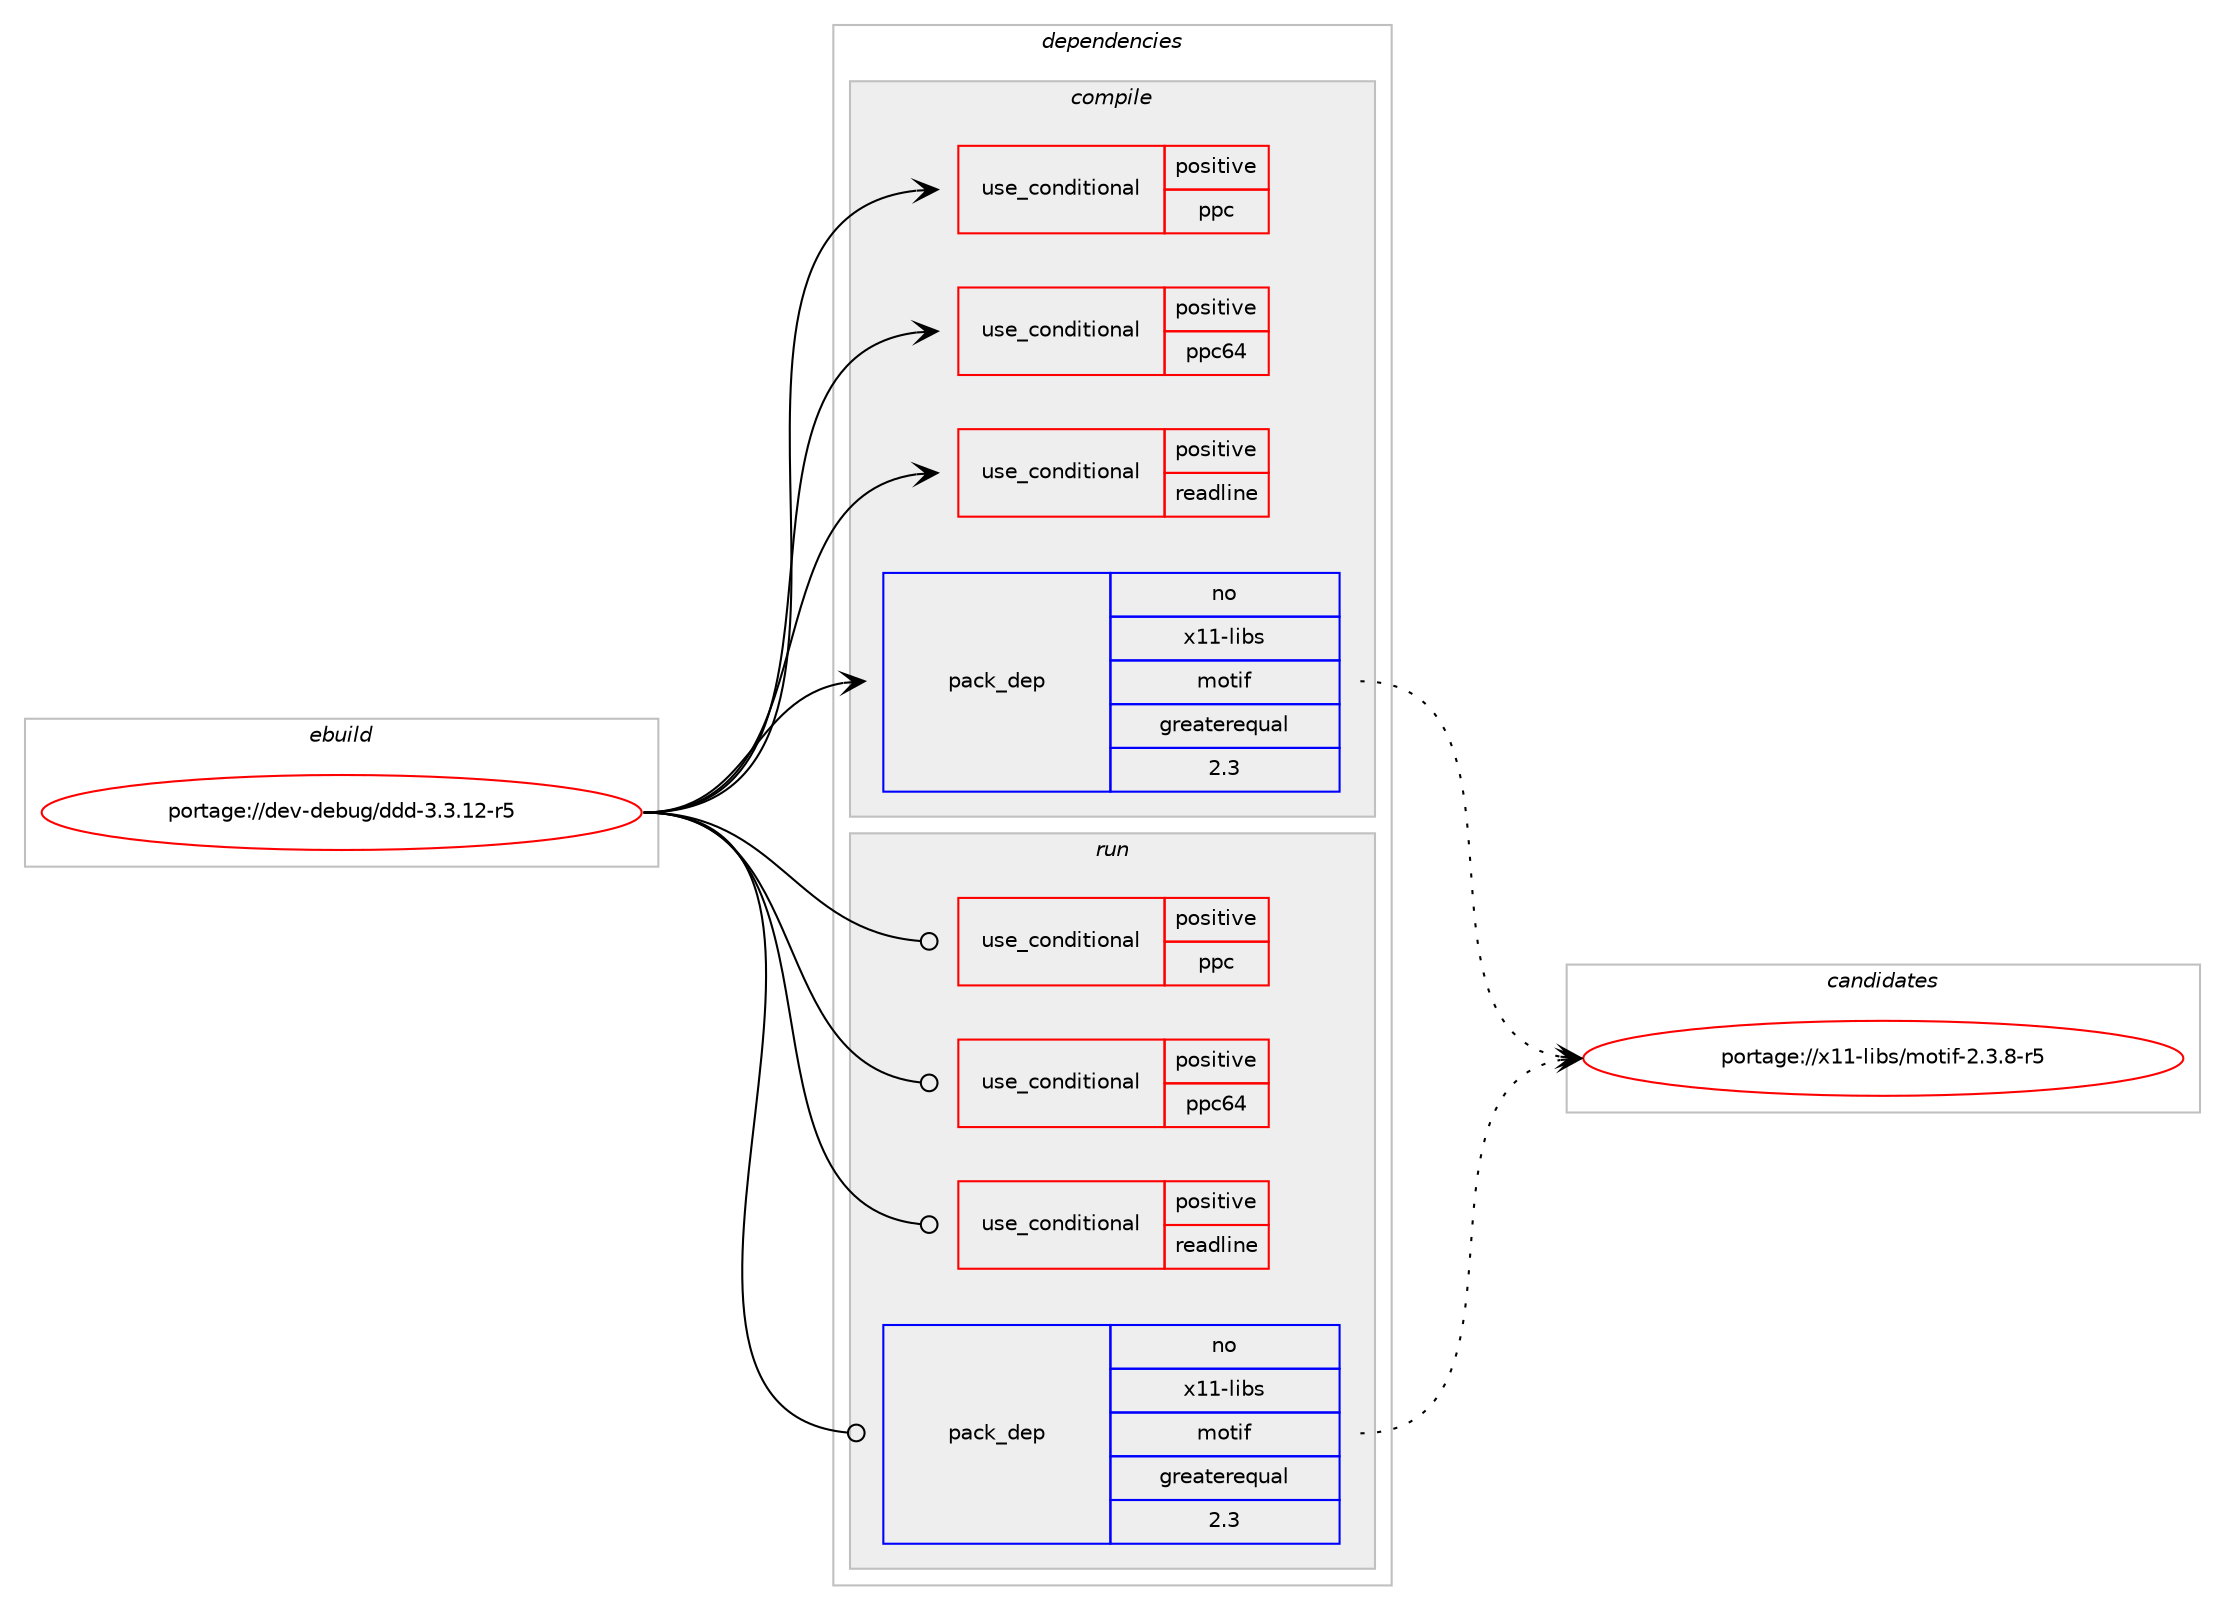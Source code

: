 digraph prolog {

# *************
# Graph options
# *************

newrank=true;
concentrate=true;
compound=true;
graph [rankdir=LR,fontname=Helvetica,fontsize=10,ranksep=1.5];#, ranksep=2.5, nodesep=0.2];
edge  [arrowhead=vee];
node  [fontname=Helvetica,fontsize=10];

# **********
# The ebuild
# **********

subgraph cluster_leftcol {
color=gray;
rank=same;
label=<<i>ebuild</i>>;
id [label="portage://dev-debug/ddd-3.3.12-r5", color=red, width=4, href="../dev-debug/ddd-3.3.12-r5.svg"];
}

# ****************
# The dependencies
# ****************

subgraph cluster_midcol {
color=gray;
label=<<i>dependencies</i>>;
subgraph cluster_compile {
fillcolor="#eeeeee";
style=filled;
label=<<i>compile</i>>;
subgraph cond18402 {
dependency32428 [label=<<TABLE BORDER="0" CELLBORDER="1" CELLSPACING="0" CELLPADDING="4"><TR><TD ROWSPAN="3" CELLPADDING="10">use_conditional</TD></TR><TR><TD>positive</TD></TR><TR><TD>ppc</TD></TR></TABLE>>, shape=none, color=red];
# *** BEGIN UNKNOWN DEPENDENCY TYPE (TODO) ***
# dependency32428 -> package_dependency(portage://dev-debug/ddd-3.3.12-r5,install,no,dev-libs,elfutils,none,[,,],[],[])
# *** END UNKNOWN DEPENDENCY TYPE (TODO) ***

}
id:e -> dependency32428:w [weight=20,style="solid",arrowhead="vee"];
subgraph cond18403 {
dependency32429 [label=<<TABLE BORDER="0" CELLBORDER="1" CELLSPACING="0" CELLPADDING="4"><TR><TD ROWSPAN="3" CELLPADDING="10">use_conditional</TD></TR><TR><TD>positive</TD></TR><TR><TD>ppc64</TD></TR></TABLE>>, shape=none, color=red];
# *** BEGIN UNKNOWN DEPENDENCY TYPE (TODO) ***
# dependency32429 -> package_dependency(portage://dev-debug/ddd-3.3.12-r5,install,no,dev-libs,elfutils,none,[,,],[],[])
# *** END UNKNOWN DEPENDENCY TYPE (TODO) ***

}
id:e -> dependency32429:w [weight=20,style="solid",arrowhead="vee"];
subgraph cond18404 {
dependency32430 [label=<<TABLE BORDER="0" CELLBORDER="1" CELLSPACING="0" CELLPADDING="4"><TR><TD ROWSPAN="3" CELLPADDING="10">use_conditional</TD></TR><TR><TD>positive</TD></TR><TR><TD>readline</TD></TR></TABLE>>, shape=none, color=red];
# *** BEGIN UNKNOWN DEPENDENCY TYPE (TODO) ***
# dependency32430 -> package_dependency(portage://dev-debug/ddd-3.3.12-r5,install,no,sys-libs,readline,none,[,,],any_same_slot,[])
# *** END UNKNOWN DEPENDENCY TYPE (TODO) ***

}
id:e -> dependency32430:w [weight=20,style="solid",arrowhead="vee"];
# *** BEGIN UNKNOWN DEPENDENCY TYPE (TODO) ***
# id -> package_dependency(portage://dev-debug/ddd-3.3.12-r5,install,no,dev-debug,gdb,none,[,,],[],[])
# *** END UNKNOWN DEPENDENCY TYPE (TODO) ***

# *** BEGIN UNKNOWN DEPENDENCY TYPE (TODO) ***
# id -> package_dependency(portage://dev-debug/ddd-3.3.12-r5,install,no,sys-libs,ncurses,none,[,,],any_same_slot,[])
# *** END UNKNOWN DEPENDENCY TYPE (TODO) ***

# *** BEGIN UNKNOWN DEPENDENCY TYPE (TODO) ***
# id -> package_dependency(portage://dev-debug/ddd-3.3.12-r5,install,no,x11-base,xorg-proto,none,[,,],[],[])
# *** END UNKNOWN DEPENDENCY TYPE (TODO) ***

# *** BEGIN UNKNOWN DEPENDENCY TYPE (TODO) ***
# id -> package_dependency(portage://dev-debug/ddd-3.3.12-r5,install,no,x11-libs,libX11,none,[,,],[],[])
# *** END UNKNOWN DEPENDENCY TYPE (TODO) ***

# *** BEGIN UNKNOWN DEPENDENCY TYPE (TODO) ***
# id -> package_dependency(portage://dev-debug/ddd-3.3.12-r5,install,no,x11-libs,libXaw,none,[,,],[],[])
# *** END UNKNOWN DEPENDENCY TYPE (TODO) ***

# *** BEGIN UNKNOWN DEPENDENCY TYPE (TODO) ***
# id -> package_dependency(portage://dev-debug/ddd-3.3.12-r5,install,no,x11-libs,libXmu,none,[,,],[],[])
# *** END UNKNOWN DEPENDENCY TYPE (TODO) ***

# *** BEGIN UNKNOWN DEPENDENCY TYPE (TODO) ***
# id -> package_dependency(portage://dev-debug/ddd-3.3.12-r5,install,no,x11-libs,libXpm,none,[,,],[],[])
# *** END UNKNOWN DEPENDENCY TYPE (TODO) ***

# *** BEGIN UNKNOWN DEPENDENCY TYPE (TODO) ***
# id -> package_dependency(portage://dev-debug/ddd-3.3.12-r5,install,no,x11-libs,libXt,none,[,,],[],[])
# *** END UNKNOWN DEPENDENCY TYPE (TODO) ***

subgraph pack13107 {
dependency32431 [label=<<TABLE BORDER="0" CELLBORDER="1" CELLSPACING="0" CELLPADDING="4" WIDTH="220"><TR><TD ROWSPAN="6" CELLPADDING="30">pack_dep</TD></TR><TR><TD WIDTH="110">no</TD></TR><TR><TD>x11-libs</TD></TR><TR><TD>motif</TD></TR><TR><TD>greaterequal</TD></TR><TR><TD>2.3</TD></TR></TABLE>>, shape=none, color=blue];
}
id:e -> dependency32431:w [weight=20,style="solid",arrowhead="vee"];
}
subgraph cluster_compileandrun {
fillcolor="#eeeeee";
style=filled;
label=<<i>compile and run</i>>;
}
subgraph cluster_run {
fillcolor="#eeeeee";
style=filled;
label=<<i>run</i>>;
subgraph cond18405 {
dependency32432 [label=<<TABLE BORDER="0" CELLBORDER="1" CELLSPACING="0" CELLPADDING="4"><TR><TD ROWSPAN="3" CELLPADDING="10">use_conditional</TD></TR><TR><TD>positive</TD></TR><TR><TD>ppc</TD></TR></TABLE>>, shape=none, color=red];
# *** BEGIN UNKNOWN DEPENDENCY TYPE (TODO) ***
# dependency32432 -> package_dependency(portage://dev-debug/ddd-3.3.12-r5,run,no,dev-libs,elfutils,none,[,,],[],[])
# *** END UNKNOWN DEPENDENCY TYPE (TODO) ***

}
id:e -> dependency32432:w [weight=20,style="solid",arrowhead="odot"];
subgraph cond18406 {
dependency32433 [label=<<TABLE BORDER="0" CELLBORDER="1" CELLSPACING="0" CELLPADDING="4"><TR><TD ROWSPAN="3" CELLPADDING="10">use_conditional</TD></TR><TR><TD>positive</TD></TR><TR><TD>ppc64</TD></TR></TABLE>>, shape=none, color=red];
# *** BEGIN UNKNOWN DEPENDENCY TYPE (TODO) ***
# dependency32433 -> package_dependency(portage://dev-debug/ddd-3.3.12-r5,run,no,dev-libs,elfutils,none,[,,],[],[])
# *** END UNKNOWN DEPENDENCY TYPE (TODO) ***

}
id:e -> dependency32433:w [weight=20,style="solid",arrowhead="odot"];
subgraph cond18407 {
dependency32434 [label=<<TABLE BORDER="0" CELLBORDER="1" CELLSPACING="0" CELLPADDING="4"><TR><TD ROWSPAN="3" CELLPADDING="10">use_conditional</TD></TR><TR><TD>positive</TD></TR><TR><TD>readline</TD></TR></TABLE>>, shape=none, color=red];
# *** BEGIN UNKNOWN DEPENDENCY TYPE (TODO) ***
# dependency32434 -> package_dependency(portage://dev-debug/ddd-3.3.12-r5,run,no,sys-libs,readline,none,[,,],any_same_slot,[])
# *** END UNKNOWN DEPENDENCY TYPE (TODO) ***

}
id:e -> dependency32434:w [weight=20,style="solid",arrowhead="odot"];
# *** BEGIN UNKNOWN DEPENDENCY TYPE (TODO) ***
# id -> package_dependency(portage://dev-debug/ddd-3.3.12-r5,run,no,dev-debug,gdb,none,[,,],[],[])
# *** END UNKNOWN DEPENDENCY TYPE (TODO) ***

# *** BEGIN UNKNOWN DEPENDENCY TYPE (TODO) ***
# id -> package_dependency(portage://dev-debug/ddd-3.3.12-r5,run,no,sys-libs,ncurses,none,[,,],any_same_slot,[])
# *** END UNKNOWN DEPENDENCY TYPE (TODO) ***

# *** BEGIN UNKNOWN DEPENDENCY TYPE (TODO) ***
# id -> package_dependency(portage://dev-debug/ddd-3.3.12-r5,run,no,x11-apps,xfontsel,none,[,,],[],[])
# *** END UNKNOWN DEPENDENCY TYPE (TODO) ***

# *** BEGIN UNKNOWN DEPENDENCY TYPE (TODO) ***
# id -> package_dependency(portage://dev-debug/ddd-3.3.12-r5,run,no,x11-libs,libX11,none,[,,],[],[])
# *** END UNKNOWN DEPENDENCY TYPE (TODO) ***

# *** BEGIN UNKNOWN DEPENDENCY TYPE (TODO) ***
# id -> package_dependency(portage://dev-debug/ddd-3.3.12-r5,run,no,x11-libs,libXaw,none,[,,],[],[])
# *** END UNKNOWN DEPENDENCY TYPE (TODO) ***

# *** BEGIN UNKNOWN DEPENDENCY TYPE (TODO) ***
# id -> package_dependency(portage://dev-debug/ddd-3.3.12-r5,run,no,x11-libs,libXmu,none,[,,],[],[])
# *** END UNKNOWN DEPENDENCY TYPE (TODO) ***

# *** BEGIN UNKNOWN DEPENDENCY TYPE (TODO) ***
# id -> package_dependency(portage://dev-debug/ddd-3.3.12-r5,run,no,x11-libs,libXpm,none,[,,],[],[])
# *** END UNKNOWN DEPENDENCY TYPE (TODO) ***

# *** BEGIN UNKNOWN DEPENDENCY TYPE (TODO) ***
# id -> package_dependency(portage://dev-debug/ddd-3.3.12-r5,run,no,x11-libs,libXt,none,[,,],[],[])
# *** END UNKNOWN DEPENDENCY TYPE (TODO) ***

subgraph pack13108 {
dependency32435 [label=<<TABLE BORDER="0" CELLBORDER="1" CELLSPACING="0" CELLPADDING="4" WIDTH="220"><TR><TD ROWSPAN="6" CELLPADDING="30">pack_dep</TD></TR><TR><TD WIDTH="110">no</TD></TR><TR><TD>x11-libs</TD></TR><TR><TD>motif</TD></TR><TR><TD>greaterequal</TD></TR><TR><TD>2.3</TD></TR></TABLE>>, shape=none, color=blue];
}
id:e -> dependency32435:w [weight=20,style="solid",arrowhead="odot"];
}
}

# **************
# The candidates
# **************

subgraph cluster_choices {
rank=same;
color=gray;
label=<<i>candidates</i>>;

subgraph choice13107 {
color=black;
nodesep=1;
choice12049494510810598115471091111161051024550465146564511453 [label="portage://x11-libs/motif-2.3.8-r5", color=red, width=4,href="../x11-libs/motif-2.3.8-r5.svg"];
dependency32431:e -> choice12049494510810598115471091111161051024550465146564511453:w [style=dotted,weight="100"];
}
subgraph choice13108 {
color=black;
nodesep=1;
choice12049494510810598115471091111161051024550465146564511453 [label="portage://x11-libs/motif-2.3.8-r5", color=red, width=4,href="../x11-libs/motif-2.3.8-r5.svg"];
dependency32435:e -> choice12049494510810598115471091111161051024550465146564511453:w [style=dotted,weight="100"];
}
}

}
